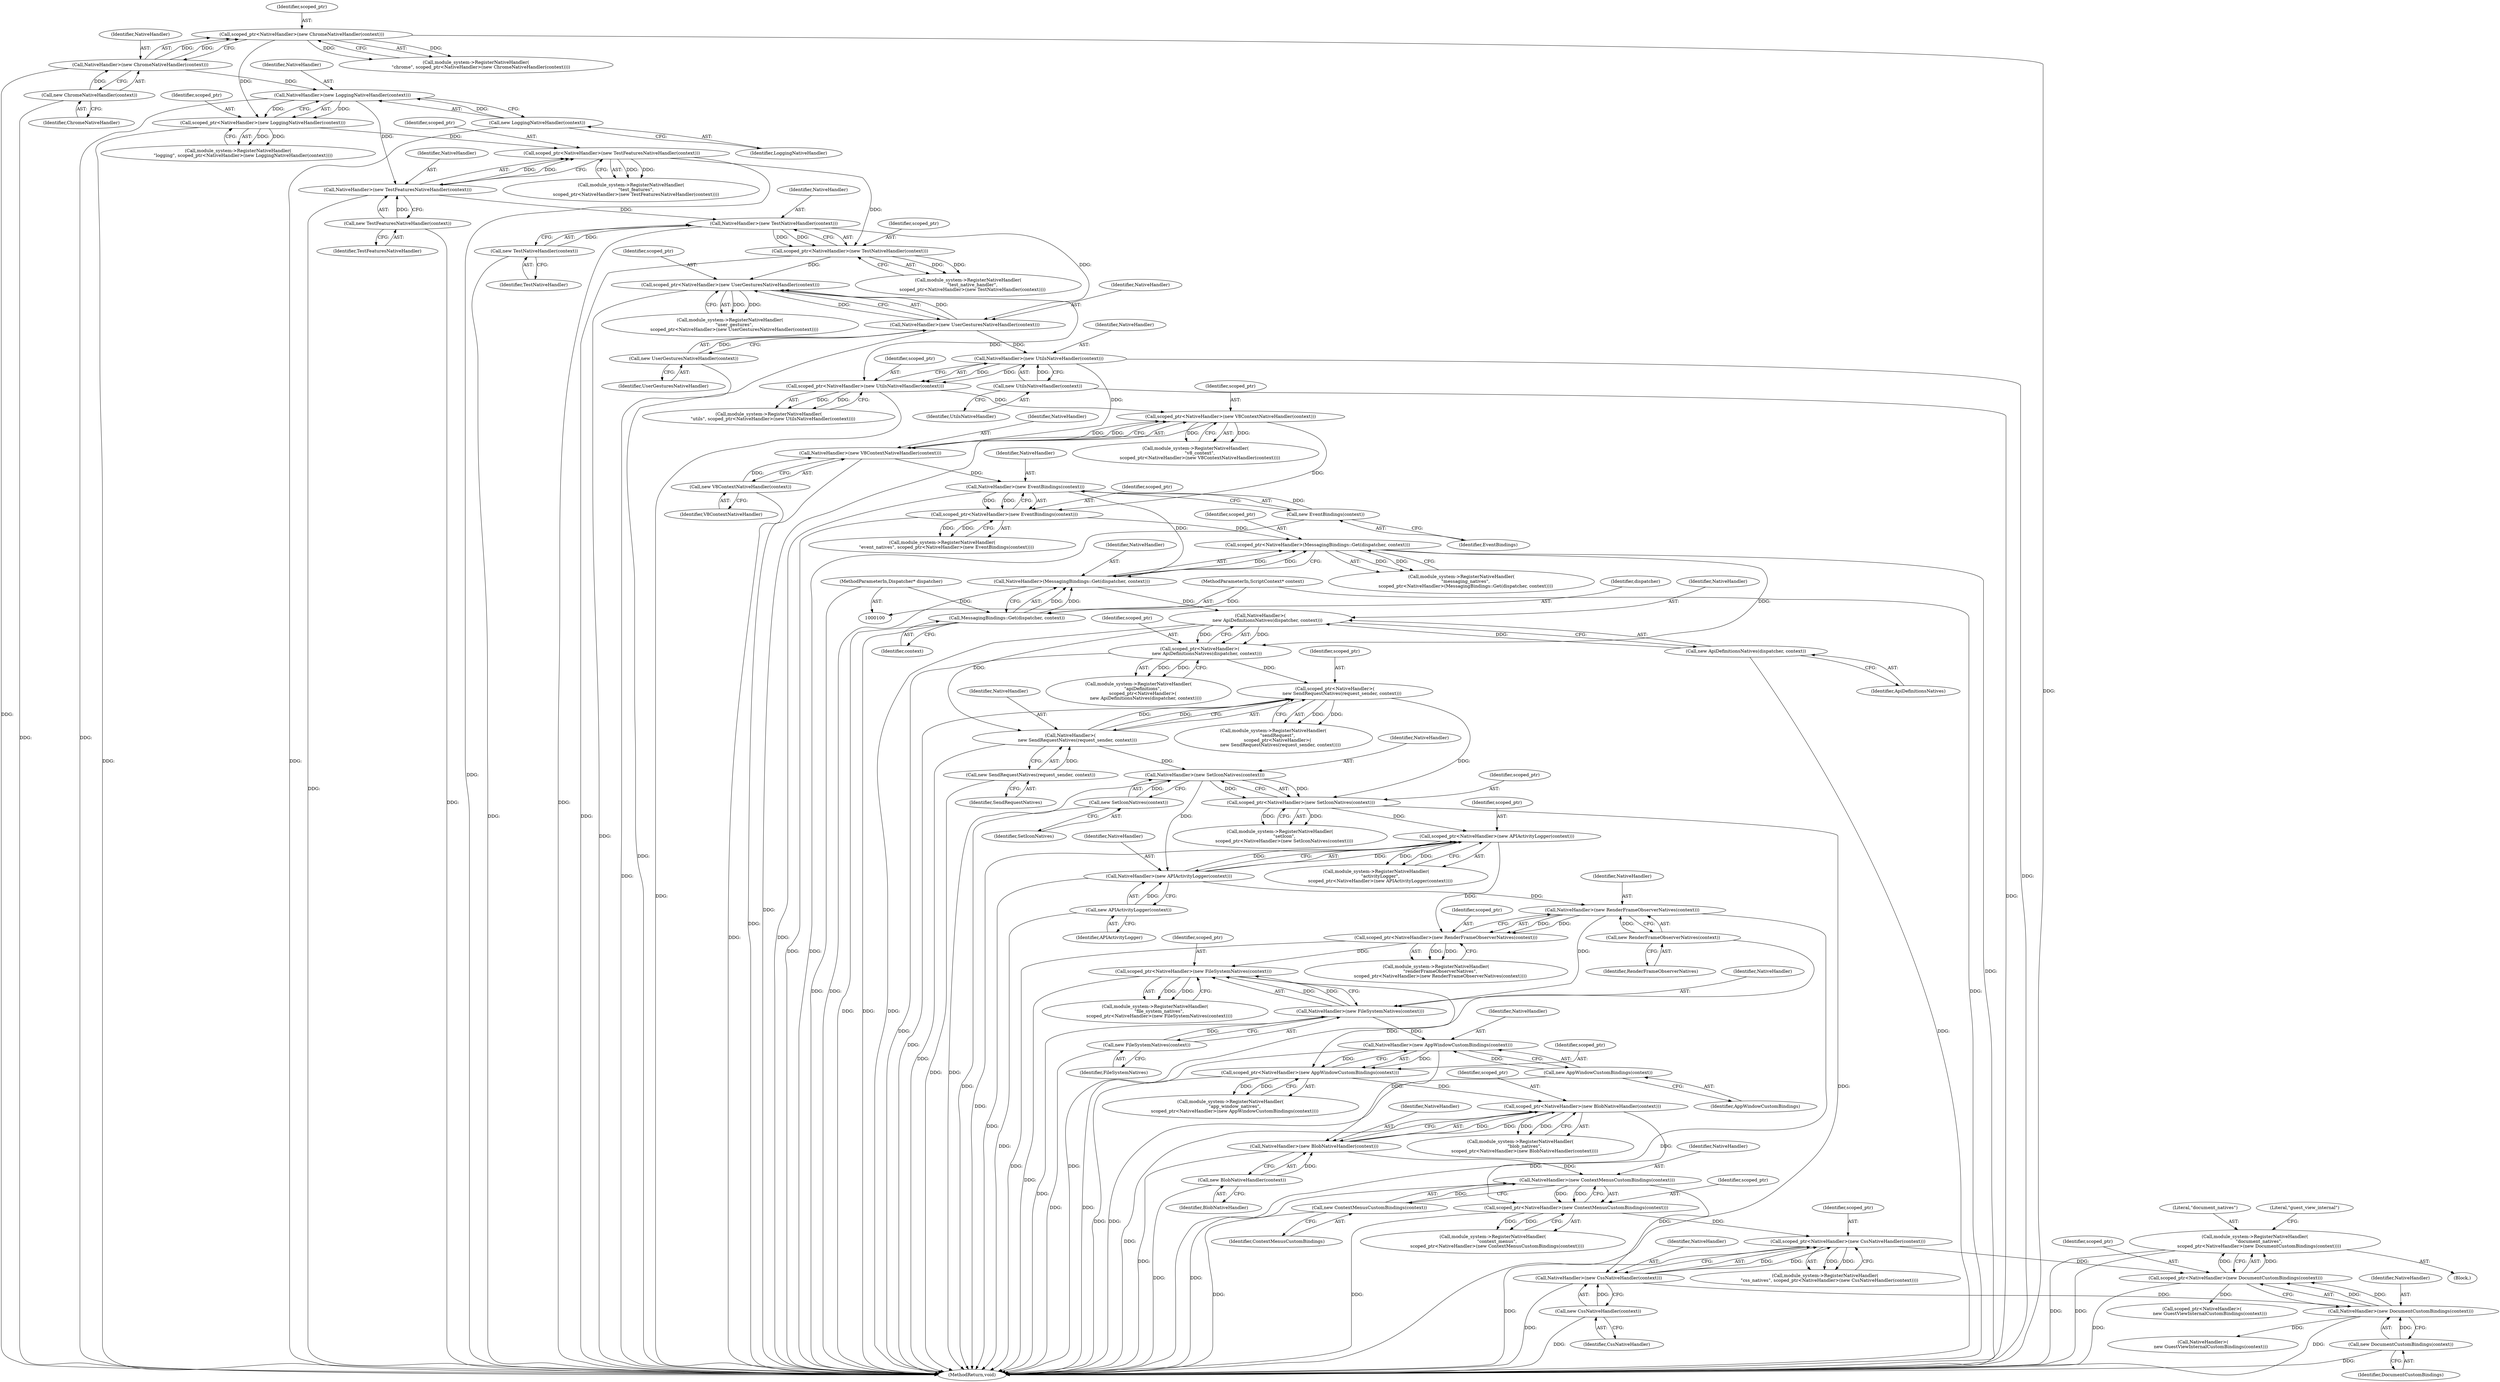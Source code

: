 digraph "0_Chrome_c0569cc04741cccf6548c2169fcc1609d958523f_3@API" {
"1000263" [label="(Call,module_system->RegisterNativeHandler(\n      \"document_natives\",\n      scoped_ptr<NativeHandler>(new DocumentCustomBindings(context))))"];
"1000265" [label="(Call,scoped_ptr<NativeHandler>(new DocumentCustomBindings(context)))"];
"1000257" [label="(Call,scoped_ptr<NativeHandler>(new CssNativeHandler(context)))"];
"1000249" [label="(Call,scoped_ptr<NativeHandler>(new ContextMenusCustomBindings(context)))"];
"1000241" [label="(Call,scoped_ptr<NativeHandler>(new BlobNativeHandler(context)))"];
"1000233" [label="(Call,scoped_ptr<NativeHandler>(new AppWindowCustomBindings(context)))"];
"1000225" [label="(Call,scoped_ptr<NativeHandler>(new FileSystemNatives(context)))"];
"1000217" [label="(Call,scoped_ptr<NativeHandler>(new RenderFrameObserverNatives(context)))"];
"1000209" [label="(Call,scoped_ptr<NativeHandler>(new APIActivityLogger(context)))"];
"1000201" [label="(Call,scoped_ptr<NativeHandler>(new SetIconNatives(context)))"];
"1000193" [label="(Call,scoped_ptr<NativeHandler>(\n          new SendRequestNatives(request_sender, context)))"];
"1000185" [label="(Call,scoped_ptr<NativeHandler>(\n          new ApiDefinitionsNatives(dispatcher, context)))"];
"1000176" [label="(Call,scoped_ptr<NativeHandler>(MessagingBindings::Get(dispatcher, context)))"];
"1000168" [label="(Call,scoped_ptr<NativeHandler>(new EventBindings(context)))"];
"1000160" [label="(Call,scoped_ptr<NativeHandler>(new V8ContextNativeHandler(context)))"];
"1000152" [label="(Call,scoped_ptr<NativeHandler>(new UtilsNativeHandler(context)))"];
"1000144" [label="(Call,scoped_ptr<NativeHandler>(new UserGesturesNativeHandler(context)))"];
"1000136" [label="(Call,scoped_ptr<NativeHandler>(new TestNativeHandler(context)))"];
"1000128" [label="(Call,scoped_ptr<NativeHandler>(new TestFeaturesNativeHandler(context)))"];
"1000117" [label="(Call,scoped_ptr<NativeHandler>(new LoggingNativeHandler(context)))"];
"1000109" [label="(Call,scoped_ptr<NativeHandler>(new ChromeNativeHandler(context)))"];
"1000111" [label="(Call,NativeHandler>(new ChromeNativeHandler(context)))"];
"1000113" [label="(Call,new ChromeNativeHandler(context))"];
"1000119" [label="(Call,NativeHandler>(new LoggingNativeHandler(context)))"];
"1000121" [label="(Call,new LoggingNativeHandler(context))"];
"1000130" [label="(Call,NativeHandler>(new TestFeaturesNativeHandler(context)))"];
"1000132" [label="(Call,new TestFeaturesNativeHandler(context))"];
"1000138" [label="(Call,NativeHandler>(new TestNativeHandler(context)))"];
"1000140" [label="(Call,new TestNativeHandler(context))"];
"1000146" [label="(Call,NativeHandler>(new UserGesturesNativeHandler(context)))"];
"1000148" [label="(Call,new UserGesturesNativeHandler(context))"];
"1000154" [label="(Call,NativeHandler>(new UtilsNativeHandler(context)))"];
"1000156" [label="(Call,new UtilsNativeHandler(context))"];
"1000162" [label="(Call,NativeHandler>(new V8ContextNativeHandler(context)))"];
"1000164" [label="(Call,new V8ContextNativeHandler(context))"];
"1000170" [label="(Call,NativeHandler>(new EventBindings(context)))"];
"1000172" [label="(Call,new EventBindings(context))"];
"1000178" [label="(Call,NativeHandler>(MessagingBindings::Get(dispatcher, context)))"];
"1000180" [label="(Call,MessagingBindings::Get(dispatcher, context))"];
"1000103" [label="(MethodParameterIn,Dispatcher* dispatcher)"];
"1000102" [label="(MethodParameterIn,ScriptContext* context)"];
"1000187" [label="(Call,NativeHandler>(\n          new ApiDefinitionsNatives(dispatcher, context)))"];
"1000189" [label="(Call,new ApiDefinitionsNatives(dispatcher, context))"];
"1000195" [label="(Call,NativeHandler>(\n          new SendRequestNatives(request_sender, context)))"];
"1000197" [label="(Call,new SendRequestNatives(request_sender, context))"];
"1000203" [label="(Call,NativeHandler>(new SetIconNatives(context)))"];
"1000205" [label="(Call,new SetIconNatives(context))"];
"1000211" [label="(Call,NativeHandler>(new APIActivityLogger(context)))"];
"1000213" [label="(Call,new APIActivityLogger(context))"];
"1000219" [label="(Call,NativeHandler>(new RenderFrameObserverNatives(context)))"];
"1000221" [label="(Call,new RenderFrameObserverNatives(context))"];
"1000227" [label="(Call,NativeHandler>(new FileSystemNatives(context)))"];
"1000229" [label="(Call,new FileSystemNatives(context))"];
"1000235" [label="(Call,NativeHandler>(new AppWindowCustomBindings(context)))"];
"1000237" [label="(Call,new AppWindowCustomBindings(context))"];
"1000243" [label="(Call,NativeHandler>(new BlobNativeHandler(context)))"];
"1000245" [label="(Call,new BlobNativeHandler(context))"];
"1000251" [label="(Call,NativeHandler>(new ContextMenusCustomBindings(context)))"];
"1000253" [label="(Call,new ContextMenusCustomBindings(context))"];
"1000259" [label="(Call,NativeHandler>(new CssNativeHandler(context)))"];
"1000261" [label="(Call,new CssNativeHandler(context))"];
"1000267" [label="(Call,NativeHandler>(new DocumentCustomBindings(context)))"];
"1000269" [label="(Call,new DocumentCustomBindings(context))"];
"1000177" [label="(Identifier,scoped_ptr)"];
"1000241" [label="(Call,scoped_ptr<NativeHandler>(new BlobNativeHandler(context)))"];
"1000243" [label="(Call,NativeHandler>(new BlobNativeHandler(context)))"];
"1000112" [label="(Identifier,NativeHandler)"];
"1000231" [label="(Call,module_system->RegisterNativeHandler(\n      \"app_window_natives\",\n      scoped_ptr<NativeHandler>(new AppWindowCustomBindings(context))))"];
"1000254" [label="(Identifier,ContextMenusCustomBindings)"];
"1000269" [label="(Call,new DocumentCustomBindings(context))"];
"1000229" [label="(Call,new FileSystemNatives(context))"];
"1000114" [label="(Identifier,ChromeNativeHandler)"];
"1000170" [label="(Call,NativeHandler>(new EventBindings(context)))"];
"1000222" [label="(Identifier,RenderFrameObserverNatives)"];
"1000152" [label="(Call,scoped_ptr<NativeHandler>(new UtilsNativeHandler(context)))"];
"1000118" [label="(Identifier,scoped_ptr)"];
"1000266" [label="(Identifier,scoped_ptr)"];
"1000147" [label="(Identifier,NativeHandler)"];
"1000163" [label="(Identifier,NativeHandler)"];
"1000207" [label="(Call,module_system->RegisterNativeHandler(\n      \"activityLogger\",\n      scoped_ptr<NativeHandler>(new APIActivityLogger(context))))"];
"1000249" [label="(Call,scoped_ptr<NativeHandler>(new ContextMenusCustomBindings(context)))"];
"1000262" [label="(Identifier,CssNativeHandler)"];
"1000225" [label="(Call,scoped_ptr<NativeHandler>(new FileSystemNatives(context)))"];
"1000133" [label="(Identifier,TestFeaturesNativeHandler)"];
"1000210" [label="(Identifier,scoped_ptr)"];
"1000171" [label="(Identifier,NativeHandler)"];
"1000178" [label="(Call,NativeHandler>(MessagingBindings::Get(dispatcher, context)))"];
"1000199" [label="(Call,module_system->RegisterNativeHandler(\n      \"setIcon\",\n      scoped_ptr<NativeHandler>(new SetIconNatives(context))))"];
"1000246" [label="(Identifier,BlobNativeHandler)"];
"1000137" [label="(Identifier,scoped_ptr)"];
"1000129" [label="(Identifier,scoped_ptr)"];
"1000149" [label="(Identifier,UserGesturesNativeHandler)"];
"1000212" [label="(Identifier,NativeHandler)"];
"1000188" [label="(Identifier,NativeHandler)"];
"1000161" [label="(Identifier,scoped_ptr)"];
"1000134" [label="(Call,module_system->RegisterNativeHandler(\n      \"test_native_handler\",\n      scoped_ptr<NativeHandler>(new TestNativeHandler(context))))"];
"1000157" [label="(Identifier,UtilsNativeHandler)"];
"1000228" [label="(Identifier,NativeHandler)"];
"1000132" [label="(Call,new TestFeaturesNativeHandler(context))"];
"1000259" [label="(Call,NativeHandler>(new CssNativeHandler(context)))"];
"1000234" [label="(Identifier,scoped_ptr)"];
"1000120" [label="(Identifier,NativeHandler)"];
"1000257" [label="(Call,scoped_ptr<NativeHandler>(new CssNativeHandler(context)))"];
"1000146" [label="(Call,NativeHandler>(new UserGesturesNativeHandler(context)))"];
"1000219" [label="(Call,NativeHandler>(new RenderFrameObserverNatives(context)))"];
"1000275" [label="(Call,NativeHandler>(\n           new GuestViewInternalCustomBindings(context)))"];
"1000242" [label="(Identifier,scoped_ptr)"];
"1000176" [label="(Call,scoped_ptr<NativeHandler>(MessagingBindings::Get(dispatcher, context)))"];
"1000230" [label="(Identifier,FileSystemNatives)"];
"1000195" [label="(Call,NativeHandler>(\n          new SendRequestNatives(request_sender, context)))"];
"1000245" [label="(Call,new BlobNativeHandler(context))"];
"1000179" [label="(Identifier,NativeHandler)"];
"1000227" [label="(Call,NativeHandler>(new FileSystemNatives(context)))"];
"1000180" [label="(Call,MessagingBindings::Get(dispatcher, context))"];
"1000144" [label="(Call,scoped_ptr<NativeHandler>(new UserGesturesNativeHandler(context)))"];
"1000303" [label="(MethodReturn,void)"];
"1000173" [label="(Identifier,EventBindings)"];
"1000128" [label="(Call,scoped_ptr<NativeHandler>(new TestFeaturesNativeHandler(context)))"];
"1000107" [label="(Call,module_system->RegisterNativeHandler(\n       \"chrome\", scoped_ptr<NativeHandler>(new ChromeNativeHandler(context))))"];
"1000205" [label="(Call,new SetIconNatives(context))"];
"1000203" [label="(Call,NativeHandler>(new SetIconNatives(context)))"];
"1000226" [label="(Identifier,scoped_ptr)"];
"1000244" [label="(Identifier,NativeHandler)"];
"1000131" [label="(Identifier,NativeHandler)"];
"1000264" [label="(Literal,\"document_natives\")"];
"1000190" [label="(Identifier,ApiDefinitionsNatives)"];
"1000261" [label="(Call,new CssNativeHandler(context))"];
"1000138" [label="(Call,NativeHandler>(new TestNativeHandler(context)))"];
"1000162" [label="(Call,NativeHandler>(new V8ContextNativeHandler(context)))"];
"1000202" [label="(Identifier,scoped_ptr)"];
"1000130" [label="(Call,NativeHandler>(new TestFeaturesNativeHandler(context)))"];
"1000102" [label="(MethodParameterIn,ScriptContext* context)"];
"1000247" [label="(Call,module_system->RegisterNativeHandler(\n      \"context_menus\",\n      scoped_ptr<NativeHandler>(new ContextMenusCustomBindings(context))))"];
"1000238" [label="(Identifier,AppWindowCustomBindings)"];
"1000141" [label="(Identifier,TestNativeHandler)"];
"1000250" [label="(Identifier,scoped_ptr)"];
"1000117" [label="(Call,scoped_ptr<NativeHandler>(new LoggingNativeHandler(context)))"];
"1000172" [label="(Call,new EventBindings(context))"];
"1000268" [label="(Identifier,NativeHandler)"];
"1000191" [label="(Call,module_system->RegisterNativeHandler(\n      \"sendRequest\",\n      scoped_ptr<NativeHandler>(\n          new SendRequestNatives(request_sender, context))))"];
"1000106" [label="(Block,)"];
"1000140" [label="(Call,new TestNativeHandler(context))"];
"1000260" [label="(Identifier,NativeHandler)"];
"1000273" [label="(Call,scoped_ptr<NativeHandler>(\n           new GuestViewInternalCustomBindings(context)))"];
"1000122" [label="(Identifier,LoggingNativeHandler)"];
"1000139" [label="(Identifier,NativeHandler)"];
"1000183" [label="(Call,module_system->RegisterNativeHandler(\n      \"apiDefinitions\",\n      scoped_ptr<NativeHandler>(\n          new ApiDefinitionsNatives(dispatcher, context))))"];
"1000251" [label="(Call,NativeHandler>(new ContextMenusCustomBindings(context)))"];
"1000174" [label="(Call,module_system->RegisterNativeHandler(\n      \"messaging_natives\",\n      scoped_ptr<NativeHandler>(MessagingBindings::Get(dispatcher, context))))"];
"1000126" [label="(Call,module_system->RegisterNativeHandler(\n       \"test_features\",\n       scoped_ptr<NativeHandler>(new TestFeaturesNativeHandler(context))))"];
"1000148" [label="(Call,new UserGesturesNativeHandler(context))"];
"1000270" [label="(Identifier,DocumentCustomBindings)"];
"1000233" [label="(Call,scoped_ptr<NativeHandler>(new AppWindowCustomBindings(context)))"];
"1000213" [label="(Call,new APIActivityLogger(context))"];
"1000158" [label="(Call,module_system->RegisterNativeHandler(\n      \"v8_context\",\n      scoped_ptr<NativeHandler>(new V8ContextNativeHandler(context))))"];
"1000198" [label="(Identifier,SendRequestNatives)"];
"1000154" [label="(Call,NativeHandler>(new UtilsNativeHandler(context)))"];
"1000186" [label="(Identifier,scoped_ptr)"];
"1000103" [label="(MethodParameterIn,Dispatcher* dispatcher)"];
"1000109" [label="(Call,scoped_ptr<NativeHandler>(new ChromeNativeHandler(context)))"];
"1000193" [label="(Call,scoped_ptr<NativeHandler>(\n          new SendRequestNatives(request_sender, context)))"];
"1000110" [label="(Identifier,scoped_ptr)"];
"1000215" [label="(Call,module_system->RegisterNativeHandler(\n      \"renderFrameObserverNatives\",\n      scoped_ptr<NativeHandler>(new RenderFrameObserverNatives(context))))"];
"1000267" [label="(Call,NativeHandler>(new DocumentCustomBindings(context)))"];
"1000153" [label="(Identifier,scoped_ptr)"];
"1000217" [label="(Call,scoped_ptr<NativeHandler>(new RenderFrameObserverNatives(context)))"];
"1000121" [label="(Call,new LoggingNativeHandler(context))"];
"1000185" [label="(Call,scoped_ptr<NativeHandler>(\n          new ApiDefinitionsNatives(dispatcher, context)))"];
"1000265" [label="(Call,scoped_ptr<NativeHandler>(new DocumentCustomBindings(context)))"];
"1000155" [label="(Identifier,NativeHandler)"];
"1000204" [label="(Identifier,NativeHandler)"];
"1000220" [label="(Identifier,NativeHandler)"];
"1000201" [label="(Call,scoped_ptr<NativeHandler>(new SetIconNatives(context)))"];
"1000239" [label="(Call,module_system->RegisterNativeHandler(\n      \"blob_natives\",\n      scoped_ptr<NativeHandler>(new BlobNativeHandler(context))))"];
"1000189" [label="(Call,new ApiDefinitionsNatives(dispatcher, context))"];
"1000168" [label="(Call,scoped_ptr<NativeHandler>(new EventBindings(context)))"];
"1000182" [label="(Identifier,context)"];
"1000272" [label="(Literal,\"guest_view_internal\")"];
"1000258" [label="(Identifier,scoped_ptr)"];
"1000165" [label="(Identifier,V8ContextNativeHandler)"];
"1000197" [label="(Call,new SendRequestNatives(request_sender, context))"];
"1000164" [label="(Call,new V8ContextNativeHandler(context))"];
"1000223" [label="(Call,module_system->RegisterNativeHandler(\n      \"file_system_natives\",\n      scoped_ptr<NativeHandler>(new FileSystemNatives(context))))"];
"1000237" [label="(Call,new AppWindowCustomBindings(context))"];
"1000169" [label="(Identifier,scoped_ptr)"];
"1000113" [label="(Call,new ChromeNativeHandler(context))"];
"1000235" [label="(Call,NativeHandler>(new AppWindowCustomBindings(context)))"];
"1000263" [label="(Call,module_system->RegisterNativeHandler(\n      \"document_natives\",\n      scoped_ptr<NativeHandler>(new DocumentCustomBindings(context))))"];
"1000194" [label="(Identifier,scoped_ptr)"];
"1000218" [label="(Identifier,scoped_ptr)"];
"1000166" [label="(Call,module_system->RegisterNativeHandler(\n      \"event_natives\", scoped_ptr<NativeHandler>(new EventBindings(context))))"];
"1000214" [label="(Identifier,APIActivityLogger)"];
"1000111" [label="(Call,NativeHandler>(new ChromeNativeHandler(context)))"];
"1000206" [label="(Identifier,SetIconNatives)"];
"1000160" [label="(Call,scoped_ptr<NativeHandler>(new V8ContextNativeHandler(context)))"];
"1000187" [label="(Call,NativeHandler>(\n          new ApiDefinitionsNatives(dispatcher, context)))"];
"1000252" [label="(Identifier,NativeHandler)"];
"1000221" [label="(Call,new RenderFrameObserverNatives(context))"];
"1000209" [label="(Call,scoped_ptr<NativeHandler>(new APIActivityLogger(context)))"];
"1000181" [label="(Identifier,dispatcher)"];
"1000150" [label="(Call,module_system->RegisterNativeHandler(\n      \"utils\", scoped_ptr<NativeHandler>(new UtilsNativeHandler(context))))"];
"1000136" [label="(Call,scoped_ptr<NativeHandler>(new TestNativeHandler(context)))"];
"1000253" [label="(Call,new ContextMenusCustomBindings(context))"];
"1000236" [label="(Identifier,NativeHandler)"];
"1000115" [label="(Call,module_system->RegisterNativeHandler(\n       \"logging\", scoped_ptr<NativeHandler>(new LoggingNativeHandler(context))))"];
"1000142" [label="(Call,module_system->RegisterNativeHandler(\n      \"user_gestures\",\n      scoped_ptr<NativeHandler>(new UserGesturesNativeHandler(context))))"];
"1000156" [label="(Call,new UtilsNativeHandler(context))"];
"1000196" [label="(Identifier,NativeHandler)"];
"1000255" [label="(Call,module_system->RegisterNativeHandler(\n      \"css_natives\", scoped_ptr<NativeHandler>(new CssNativeHandler(context))))"];
"1000119" [label="(Call,NativeHandler>(new LoggingNativeHandler(context)))"];
"1000211" [label="(Call,NativeHandler>(new APIActivityLogger(context)))"];
"1000145" [label="(Identifier,scoped_ptr)"];
"1000263" -> "1000106"  [label="AST: "];
"1000263" -> "1000265"  [label="CFG: "];
"1000264" -> "1000263"  [label="AST: "];
"1000265" -> "1000263"  [label="AST: "];
"1000272" -> "1000263"  [label="CFG: "];
"1000263" -> "1000303"  [label="DDG: "];
"1000263" -> "1000303"  [label="DDG: "];
"1000265" -> "1000263"  [label="DDG: "];
"1000265" -> "1000263"  [label="DDG: "];
"1000265" -> "1000267"  [label="CFG: "];
"1000266" -> "1000265"  [label="AST: "];
"1000267" -> "1000265"  [label="AST: "];
"1000265" -> "1000303"  [label="DDG: "];
"1000257" -> "1000265"  [label="DDG: "];
"1000267" -> "1000265"  [label="DDG: "];
"1000267" -> "1000265"  [label="DDG: "];
"1000265" -> "1000273"  [label="DDG: "];
"1000257" -> "1000255"  [label="AST: "];
"1000257" -> "1000259"  [label="CFG: "];
"1000258" -> "1000257"  [label="AST: "];
"1000259" -> "1000257"  [label="AST: "];
"1000255" -> "1000257"  [label="CFG: "];
"1000257" -> "1000303"  [label="DDG: "];
"1000257" -> "1000255"  [label="DDG: "];
"1000257" -> "1000255"  [label="DDG: "];
"1000249" -> "1000257"  [label="DDG: "];
"1000259" -> "1000257"  [label="DDG: "];
"1000259" -> "1000257"  [label="DDG: "];
"1000249" -> "1000247"  [label="AST: "];
"1000249" -> "1000251"  [label="CFG: "];
"1000250" -> "1000249"  [label="AST: "];
"1000251" -> "1000249"  [label="AST: "];
"1000247" -> "1000249"  [label="CFG: "];
"1000249" -> "1000303"  [label="DDG: "];
"1000249" -> "1000247"  [label="DDG: "];
"1000249" -> "1000247"  [label="DDG: "];
"1000241" -> "1000249"  [label="DDG: "];
"1000251" -> "1000249"  [label="DDG: "];
"1000251" -> "1000249"  [label="DDG: "];
"1000241" -> "1000239"  [label="AST: "];
"1000241" -> "1000243"  [label="CFG: "];
"1000242" -> "1000241"  [label="AST: "];
"1000243" -> "1000241"  [label="AST: "];
"1000239" -> "1000241"  [label="CFG: "];
"1000241" -> "1000303"  [label="DDG: "];
"1000241" -> "1000239"  [label="DDG: "];
"1000241" -> "1000239"  [label="DDG: "];
"1000233" -> "1000241"  [label="DDG: "];
"1000243" -> "1000241"  [label="DDG: "];
"1000243" -> "1000241"  [label="DDG: "];
"1000233" -> "1000231"  [label="AST: "];
"1000233" -> "1000235"  [label="CFG: "];
"1000234" -> "1000233"  [label="AST: "];
"1000235" -> "1000233"  [label="AST: "];
"1000231" -> "1000233"  [label="CFG: "];
"1000233" -> "1000303"  [label="DDG: "];
"1000233" -> "1000231"  [label="DDG: "];
"1000233" -> "1000231"  [label="DDG: "];
"1000225" -> "1000233"  [label="DDG: "];
"1000235" -> "1000233"  [label="DDG: "];
"1000235" -> "1000233"  [label="DDG: "];
"1000225" -> "1000223"  [label="AST: "];
"1000225" -> "1000227"  [label="CFG: "];
"1000226" -> "1000225"  [label="AST: "];
"1000227" -> "1000225"  [label="AST: "];
"1000223" -> "1000225"  [label="CFG: "];
"1000225" -> "1000303"  [label="DDG: "];
"1000225" -> "1000223"  [label="DDG: "];
"1000225" -> "1000223"  [label="DDG: "];
"1000217" -> "1000225"  [label="DDG: "];
"1000227" -> "1000225"  [label="DDG: "];
"1000227" -> "1000225"  [label="DDG: "];
"1000217" -> "1000215"  [label="AST: "];
"1000217" -> "1000219"  [label="CFG: "];
"1000218" -> "1000217"  [label="AST: "];
"1000219" -> "1000217"  [label="AST: "];
"1000215" -> "1000217"  [label="CFG: "];
"1000217" -> "1000303"  [label="DDG: "];
"1000217" -> "1000215"  [label="DDG: "];
"1000217" -> "1000215"  [label="DDG: "];
"1000209" -> "1000217"  [label="DDG: "];
"1000219" -> "1000217"  [label="DDG: "];
"1000219" -> "1000217"  [label="DDG: "];
"1000209" -> "1000207"  [label="AST: "];
"1000209" -> "1000211"  [label="CFG: "];
"1000210" -> "1000209"  [label="AST: "];
"1000211" -> "1000209"  [label="AST: "];
"1000207" -> "1000209"  [label="CFG: "];
"1000209" -> "1000303"  [label="DDG: "];
"1000209" -> "1000207"  [label="DDG: "];
"1000209" -> "1000207"  [label="DDG: "];
"1000201" -> "1000209"  [label="DDG: "];
"1000211" -> "1000209"  [label="DDG: "];
"1000211" -> "1000209"  [label="DDG: "];
"1000201" -> "1000199"  [label="AST: "];
"1000201" -> "1000203"  [label="CFG: "];
"1000202" -> "1000201"  [label="AST: "];
"1000203" -> "1000201"  [label="AST: "];
"1000199" -> "1000201"  [label="CFG: "];
"1000201" -> "1000303"  [label="DDG: "];
"1000201" -> "1000199"  [label="DDG: "];
"1000201" -> "1000199"  [label="DDG: "];
"1000193" -> "1000201"  [label="DDG: "];
"1000203" -> "1000201"  [label="DDG: "];
"1000203" -> "1000201"  [label="DDG: "];
"1000193" -> "1000191"  [label="AST: "];
"1000193" -> "1000195"  [label="CFG: "];
"1000194" -> "1000193"  [label="AST: "];
"1000195" -> "1000193"  [label="AST: "];
"1000191" -> "1000193"  [label="CFG: "];
"1000193" -> "1000303"  [label="DDG: "];
"1000193" -> "1000191"  [label="DDG: "];
"1000193" -> "1000191"  [label="DDG: "];
"1000185" -> "1000193"  [label="DDG: "];
"1000195" -> "1000193"  [label="DDG: "];
"1000195" -> "1000193"  [label="DDG: "];
"1000185" -> "1000183"  [label="AST: "];
"1000185" -> "1000187"  [label="CFG: "];
"1000186" -> "1000185"  [label="AST: "];
"1000187" -> "1000185"  [label="AST: "];
"1000183" -> "1000185"  [label="CFG: "];
"1000185" -> "1000303"  [label="DDG: "];
"1000185" -> "1000183"  [label="DDG: "];
"1000185" -> "1000183"  [label="DDG: "];
"1000176" -> "1000185"  [label="DDG: "];
"1000187" -> "1000185"  [label="DDG: "];
"1000187" -> "1000185"  [label="DDG: "];
"1000176" -> "1000174"  [label="AST: "];
"1000176" -> "1000178"  [label="CFG: "];
"1000177" -> "1000176"  [label="AST: "];
"1000178" -> "1000176"  [label="AST: "];
"1000174" -> "1000176"  [label="CFG: "];
"1000176" -> "1000303"  [label="DDG: "];
"1000176" -> "1000174"  [label="DDG: "];
"1000176" -> "1000174"  [label="DDG: "];
"1000168" -> "1000176"  [label="DDG: "];
"1000178" -> "1000176"  [label="DDG: "];
"1000178" -> "1000176"  [label="DDG: "];
"1000168" -> "1000166"  [label="AST: "];
"1000168" -> "1000170"  [label="CFG: "];
"1000169" -> "1000168"  [label="AST: "];
"1000170" -> "1000168"  [label="AST: "];
"1000166" -> "1000168"  [label="CFG: "];
"1000168" -> "1000303"  [label="DDG: "];
"1000168" -> "1000166"  [label="DDG: "];
"1000168" -> "1000166"  [label="DDG: "];
"1000160" -> "1000168"  [label="DDG: "];
"1000170" -> "1000168"  [label="DDG: "];
"1000170" -> "1000168"  [label="DDG: "];
"1000160" -> "1000158"  [label="AST: "];
"1000160" -> "1000162"  [label="CFG: "];
"1000161" -> "1000160"  [label="AST: "];
"1000162" -> "1000160"  [label="AST: "];
"1000158" -> "1000160"  [label="CFG: "];
"1000160" -> "1000303"  [label="DDG: "];
"1000160" -> "1000158"  [label="DDG: "];
"1000160" -> "1000158"  [label="DDG: "];
"1000152" -> "1000160"  [label="DDG: "];
"1000162" -> "1000160"  [label="DDG: "];
"1000162" -> "1000160"  [label="DDG: "];
"1000152" -> "1000150"  [label="AST: "];
"1000152" -> "1000154"  [label="CFG: "];
"1000153" -> "1000152"  [label="AST: "];
"1000154" -> "1000152"  [label="AST: "];
"1000150" -> "1000152"  [label="CFG: "];
"1000152" -> "1000303"  [label="DDG: "];
"1000152" -> "1000150"  [label="DDG: "];
"1000152" -> "1000150"  [label="DDG: "];
"1000144" -> "1000152"  [label="DDG: "];
"1000154" -> "1000152"  [label="DDG: "];
"1000154" -> "1000152"  [label="DDG: "];
"1000144" -> "1000142"  [label="AST: "];
"1000144" -> "1000146"  [label="CFG: "];
"1000145" -> "1000144"  [label="AST: "];
"1000146" -> "1000144"  [label="AST: "];
"1000142" -> "1000144"  [label="CFG: "];
"1000144" -> "1000303"  [label="DDG: "];
"1000144" -> "1000142"  [label="DDG: "];
"1000144" -> "1000142"  [label="DDG: "];
"1000136" -> "1000144"  [label="DDG: "];
"1000146" -> "1000144"  [label="DDG: "];
"1000146" -> "1000144"  [label="DDG: "];
"1000136" -> "1000134"  [label="AST: "];
"1000136" -> "1000138"  [label="CFG: "];
"1000137" -> "1000136"  [label="AST: "];
"1000138" -> "1000136"  [label="AST: "];
"1000134" -> "1000136"  [label="CFG: "];
"1000136" -> "1000303"  [label="DDG: "];
"1000136" -> "1000134"  [label="DDG: "];
"1000136" -> "1000134"  [label="DDG: "];
"1000128" -> "1000136"  [label="DDG: "];
"1000138" -> "1000136"  [label="DDG: "];
"1000138" -> "1000136"  [label="DDG: "];
"1000128" -> "1000126"  [label="AST: "];
"1000128" -> "1000130"  [label="CFG: "];
"1000129" -> "1000128"  [label="AST: "];
"1000130" -> "1000128"  [label="AST: "];
"1000126" -> "1000128"  [label="CFG: "];
"1000128" -> "1000303"  [label="DDG: "];
"1000128" -> "1000126"  [label="DDG: "];
"1000128" -> "1000126"  [label="DDG: "];
"1000117" -> "1000128"  [label="DDG: "];
"1000130" -> "1000128"  [label="DDG: "];
"1000130" -> "1000128"  [label="DDG: "];
"1000117" -> "1000115"  [label="AST: "];
"1000117" -> "1000119"  [label="CFG: "];
"1000118" -> "1000117"  [label="AST: "];
"1000119" -> "1000117"  [label="AST: "];
"1000115" -> "1000117"  [label="CFG: "];
"1000117" -> "1000303"  [label="DDG: "];
"1000117" -> "1000115"  [label="DDG: "];
"1000117" -> "1000115"  [label="DDG: "];
"1000109" -> "1000117"  [label="DDG: "];
"1000119" -> "1000117"  [label="DDG: "];
"1000119" -> "1000117"  [label="DDG: "];
"1000109" -> "1000107"  [label="AST: "];
"1000109" -> "1000111"  [label="CFG: "];
"1000110" -> "1000109"  [label="AST: "];
"1000111" -> "1000109"  [label="AST: "];
"1000107" -> "1000109"  [label="CFG: "];
"1000109" -> "1000303"  [label="DDG: "];
"1000109" -> "1000107"  [label="DDG: "];
"1000109" -> "1000107"  [label="DDG: "];
"1000111" -> "1000109"  [label="DDG: "];
"1000111" -> "1000109"  [label="DDG: "];
"1000111" -> "1000113"  [label="CFG: "];
"1000112" -> "1000111"  [label="AST: "];
"1000113" -> "1000111"  [label="AST: "];
"1000111" -> "1000303"  [label="DDG: "];
"1000113" -> "1000111"  [label="DDG: "];
"1000111" -> "1000119"  [label="DDG: "];
"1000113" -> "1000114"  [label="CFG: "];
"1000114" -> "1000113"  [label="AST: "];
"1000113" -> "1000303"  [label="DDG: "];
"1000119" -> "1000121"  [label="CFG: "];
"1000120" -> "1000119"  [label="AST: "];
"1000121" -> "1000119"  [label="AST: "];
"1000119" -> "1000303"  [label="DDG: "];
"1000121" -> "1000119"  [label="DDG: "];
"1000119" -> "1000130"  [label="DDG: "];
"1000121" -> "1000122"  [label="CFG: "];
"1000122" -> "1000121"  [label="AST: "];
"1000121" -> "1000303"  [label="DDG: "];
"1000130" -> "1000132"  [label="CFG: "];
"1000131" -> "1000130"  [label="AST: "];
"1000132" -> "1000130"  [label="AST: "];
"1000130" -> "1000303"  [label="DDG: "];
"1000132" -> "1000130"  [label="DDG: "];
"1000130" -> "1000138"  [label="DDG: "];
"1000132" -> "1000133"  [label="CFG: "];
"1000133" -> "1000132"  [label="AST: "];
"1000132" -> "1000303"  [label="DDG: "];
"1000138" -> "1000140"  [label="CFG: "];
"1000139" -> "1000138"  [label="AST: "];
"1000140" -> "1000138"  [label="AST: "];
"1000138" -> "1000303"  [label="DDG: "];
"1000140" -> "1000138"  [label="DDG: "];
"1000138" -> "1000146"  [label="DDG: "];
"1000140" -> "1000141"  [label="CFG: "];
"1000141" -> "1000140"  [label="AST: "];
"1000140" -> "1000303"  [label="DDG: "];
"1000146" -> "1000148"  [label="CFG: "];
"1000147" -> "1000146"  [label="AST: "];
"1000148" -> "1000146"  [label="AST: "];
"1000146" -> "1000303"  [label="DDG: "];
"1000148" -> "1000146"  [label="DDG: "];
"1000146" -> "1000154"  [label="DDG: "];
"1000148" -> "1000149"  [label="CFG: "];
"1000149" -> "1000148"  [label="AST: "];
"1000148" -> "1000303"  [label="DDG: "];
"1000154" -> "1000156"  [label="CFG: "];
"1000155" -> "1000154"  [label="AST: "];
"1000156" -> "1000154"  [label="AST: "];
"1000154" -> "1000303"  [label="DDG: "];
"1000156" -> "1000154"  [label="DDG: "];
"1000154" -> "1000162"  [label="DDG: "];
"1000156" -> "1000157"  [label="CFG: "];
"1000157" -> "1000156"  [label="AST: "];
"1000156" -> "1000303"  [label="DDG: "];
"1000162" -> "1000164"  [label="CFG: "];
"1000163" -> "1000162"  [label="AST: "];
"1000164" -> "1000162"  [label="AST: "];
"1000162" -> "1000303"  [label="DDG: "];
"1000164" -> "1000162"  [label="DDG: "];
"1000162" -> "1000170"  [label="DDG: "];
"1000164" -> "1000165"  [label="CFG: "];
"1000165" -> "1000164"  [label="AST: "];
"1000164" -> "1000303"  [label="DDG: "];
"1000170" -> "1000172"  [label="CFG: "];
"1000171" -> "1000170"  [label="AST: "];
"1000172" -> "1000170"  [label="AST: "];
"1000170" -> "1000303"  [label="DDG: "];
"1000172" -> "1000170"  [label="DDG: "];
"1000170" -> "1000178"  [label="DDG: "];
"1000172" -> "1000173"  [label="CFG: "];
"1000173" -> "1000172"  [label="AST: "];
"1000172" -> "1000303"  [label="DDG: "];
"1000178" -> "1000180"  [label="CFG: "];
"1000179" -> "1000178"  [label="AST: "];
"1000180" -> "1000178"  [label="AST: "];
"1000178" -> "1000303"  [label="DDG: "];
"1000180" -> "1000178"  [label="DDG: "];
"1000180" -> "1000178"  [label="DDG: "];
"1000178" -> "1000187"  [label="DDG: "];
"1000180" -> "1000182"  [label="CFG: "];
"1000181" -> "1000180"  [label="AST: "];
"1000182" -> "1000180"  [label="AST: "];
"1000180" -> "1000303"  [label="DDG: "];
"1000180" -> "1000303"  [label="DDG: "];
"1000103" -> "1000180"  [label="DDG: "];
"1000102" -> "1000180"  [label="DDG: "];
"1000103" -> "1000100"  [label="AST: "];
"1000103" -> "1000303"  [label="DDG: "];
"1000102" -> "1000100"  [label="AST: "];
"1000102" -> "1000303"  [label="DDG: "];
"1000187" -> "1000189"  [label="CFG: "];
"1000188" -> "1000187"  [label="AST: "];
"1000189" -> "1000187"  [label="AST: "];
"1000187" -> "1000303"  [label="DDG: "];
"1000189" -> "1000187"  [label="DDG: "];
"1000187" -> "1000195"  [label="DDG: "];
"1000189" -> "1000190"  [label="CFG: "];
"1000190" -> "1000189"  [label="AST: "];
"1000189" -> "1000303"  [label="DDG: "];
"1000195" -> "1000197"  [label="CFG: "];
"1000196" -> "1000195"  [label="AST: "];
"1000197" -> "1000195"  [label="AST: "];
"1000195" -> "1000303"  [label="DDG: "];
"1000197" -> "1000195"  [label="DDG: "];
"1000195" -> "1000203"  [label="DDG: "];
"1000197" -> "1000198"  [label="CFG: "];
"1000198" -> "1000197"  [label="AST: "];
"1000197" -> "1000303"  [label="DDG: "];
"1000203" -> "1000205"  [label="CFG: "];
"1000204" -> "1000203"  [label="AST: "];
"1000205" -> "1000203"  [label="AST: "];
"1000203" -> "1000303"  [label="DDG: "];
"1000205" -> "1000203"  [label="DDG: "];
"1000203" -> "1000211"  [label="DDG: "];
"1000205" -> "1000206"  [label="CFG: "];
"1000206" -> "1000205"  [label="AST: "];
"1000205" -> "1000303"  [label="DDG: "];
"1000211" -> "1000213"  [label="CFG: "];
"1000212" -> "1000211"  [label="AST: "];
"1000213" -> "1000211"  [label="AST: "];
"1000211" -> "1000303"  [label="DDG: "];
"1000213" -> "1000211"  [label="DDG: "];
"1000211" -> "1000219"  [label="DDG: "];
"1000213" -> "1000214"  [label="CFG: "];
"1000214" -> "1000213"  [label="AST: "];
"1000213" -> "1000303"  [label="DDG: "];
"1000219" -> "1000221"  [label="CFG: "];
"1000220" -> "1000219"  [label="AST: "];
"1000221" -> "1000219"  [label="AST: "];
"1000219" -> "1000303"  [label="DDG: "];
"1000221" -> "1000219"  [label="DDG: "];
"1000219" -> "1000227"  [label="DDG: "];
"1000221" -> "1000222"  [label="CFG: "];
"1000222" -> "1000221"  [label="AST: "];
"1000221" -> "1000303"  [label="DDG: "];
"1000227" -> "1000229"  [label="CFG: "];
"1000228" -> "1000227"  [label="AST: "];
"1000229" -> "1000227"  [label="AST: "];
"1000227" -> "1000303"  [label="DDG: "];
"1000229" -> "1000227"  [label="DDG: "];
"1000227" -> "1000235"  [label="DDG: "];
"1000229" -> "1000230"  [label="CFG: "];
"1000230" -> "1000229"  [label="AST: "];
"1000229" -> "1000303"  [label="DDG: "];
"1000235" -> "1000237"  [label="CFG: "];
"1000236" -> "1000235"  [label="AST: "];
"1000237" -> "1000235"  [label="AST: "];
"1000235" -> "1000303"  [label="DDG: "];
"1000237" -> "1000235"  [label="DDG: "];
"1000235" -> "1000243"  [label="DDG: "];
"1000237" -> "1000238"  [label="CFG: "];
"1000238" -> "1000237"  [label="AST: "];
"1000237" -> "1000303"  [label="DDG: "];
"1000243" -> "1000245"  [label="CFG: "];
"1000244" -> "1000243"  [label="AST: "];
"1000245" -> "1000243"  [label="AST: "];
"1000243" -> "1000303"  [label="DDG: "];
"1000245" -> "1000243"  [label="DDG: "];
"1000243" -> "1000251"  [label="DDG: "];
"1000245" -> "1000246"  [label="CFG: "];
"1000246" -> "1000245"  [label="AST: "];
"1000245" -> "1000303"  [label="DDG: "];
"1000251" -> "1000253"  [label="CFG: "];
"1000252" -> "1000251"  [label="AST: "];
"1000253" -> "1000251"  [label="AST: "];
"1000251" -> "1000303"  [label="DDG: "];
"1000253" -> "1000251"  [label="DDG: "];
"1000251" -> "1000259"  [label="DDG: "];
"1000253" -> "1000254"  [label="CFG: "];
"1000254" -> "1000253"  [label="AST: "];
"1000253" -> "1000303"  [label="DDG: "];
"1000259" -> "1000261"  [label="CFG: "];
"1000260" -> "1000259"  [label="AST: "];
"1000261" -> "1000259"  [label="AST: "];
"1000259" -> "1000303"  [label="DDG: "];
"1000261" -> "1000259"  [label="DDG: "];
"1000259" -> "1000267"  [label="DDG: "];
"1000261" -> "1000262"  [label="CFG: "];
"1000262" -> "1000261"  [label="AST: "];
"1000261" -> "1000303"  [label="DDG: "];
"1000267" -> "1000269"  [label="CFG: "];
"1000268" -> "1000267"  [label="AST: "];
"1000269" -> "1000267"  [label="AST: "];
"1000267" -> "1000303"  [label="DDG: "];
"1000269" -> "1000267"  [label="DDG: "];
"1000267" -> "1000275"  [label="DDG: "];
"1000269" -> "1000270"  [label="CFG: "];
"1000270" -> "1000269"  [label="AST: "];
"1000269" -> "1000303"  [label="DDG: "];
}
